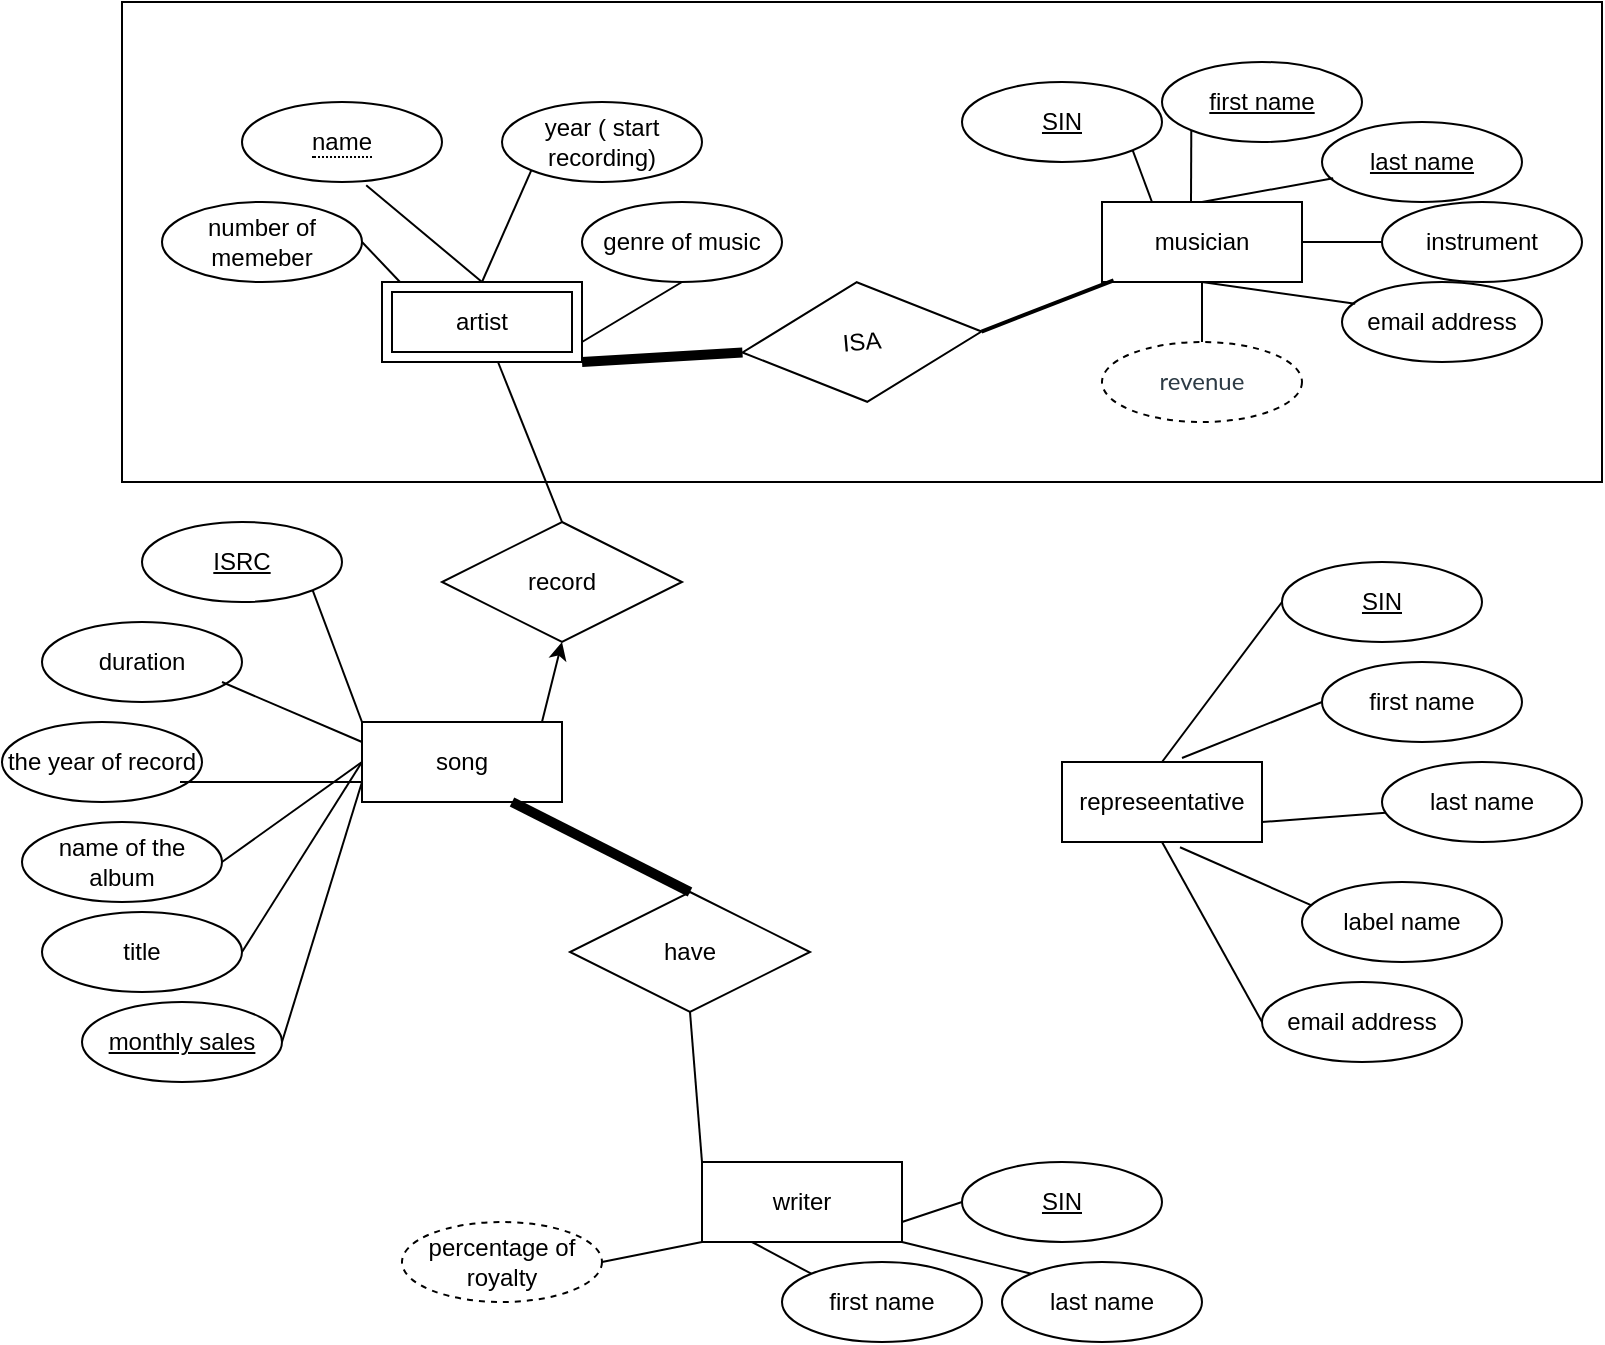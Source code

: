 <mxfile version="13.7.7" type="github">
  <diagram id="9Fat0kqAcrcc--f_UTKk" name="Page-1">
    <mxGraphModel dx="1673" dy="896" grid="1" gridSize="10" guides="1" tooltips="1" connect="1" arrows="1" fold="1" page="1" pageScale="1" pageWidth="827" pageHeight="1169" math="0" shadow="0">
      <root>
        <mxCell id="0" />
        <mxCell id="1" parent="0" />
        <mxCell id="MCb7gNTajN006iMk4Vwa-53" value="" style="rounded=0;whiteSpace=wrap;html=1;fillColor=none;" vertex="1" parent="1">
          <mxGeometry x="70" y="90" width="740" height="240" as="geometry" />
        </mxCell>
        <mxCell id="fPIb7x8nyOzm0vNO1Mxm-2" value="song" style="whiteSpace=wrap;html=1;align=center;" parent="1" vertex="1">
          <mxGeometry x="190" y="450" width="100" height="40" as="geometry" />
        </mxCell>
        <mxCell id="fPIb7x8nyOzm0vNO1Mxm-3" value="musician" style="whiteSpace=wrap;html=1;align=center;" parent="1" vertex="1">
          <mxGeometry x="560" y="190" width="100" height="40" as="geometry" />
        </mxCell>
        <mxCell id="fPIb7x8nyOzm0vNO1Mxm-6" value="year ( start recording)" style="ellipse;whiteSpace=wrap;html=1;align=center;" parent="1" vertex="1">
          <mxGeometry x="260" y="140" width="100" height="40" as="geometry" />
        </mxCell>
        <mxCell id="fPIb7x8nyOzm0vNO1Mxm-7" value="number of memeber" style="ellipse;whiteSpace=wrap;html=1;align=center;" parent="1" vertex="1">
          <mxGeometry x="90" y="190" width="100" height="40" as="geometry" />
        </mxCell>
        <mxCell id="fPIb7x8nyOzm0vNO1Mxm-8" value="genre of music" style="ellipse;whiteSpace=wrap;html=1;align=center;" parent="1" vertex="1">
          <mxGeometry x="300" y="190" width="100" height="40" as="geometry" />
        </mxCell>
        <mxCell id="fPIb7x8nyOzm0vNO1Mxm-12" value="SIN" style="ellipse;whiteSpace=wrap;html=1;align=center;fontStyle=4;" parent="1" vertex="1">
          <mxGeometry x="490" y="130" width="100" height="40" as="geometry" />
        </mxCell>
        <mxCell id="fPIb7x8nyOzm0vNO1Mxm-13" value="first name" style="ellipse;whiteSpace=wrap;html=1;align=center;fontStyle=4;" parent="1" vertex="1">
          <mxGeometry x="590" y="120" width="100" height="40" as="geometry" />
        </mxCell>
        <mxCell id="fPIb7x8nyOzm0vNO1Mxm-14" value="last name" style="ellipse;whiteSpace=wrap;html=1;align=center;fontStyle=4;" parent="1" vertex="1">
          <mxGeometry x="670" y="150" width="100" height="40" as="geometry" />
        </mxCell>
        <mxCell id="fPIb7x8nyOzm0vNO1Mxm-15" value="instrument" style="ellipse;whiteSpace=wrap;html=1;align=center;" parent="1" vertex="1">
          <mxGeometry x="700" y="190" width="100" height="40" as="geometry" />
        </mxCell>
        <mxCell id="fPIb7x8nyOzm0vNO1Mxm-16" value="email address" style="ellipse;whiteSpace=wrap;html=1;align=center;" parent="1" vertex="1">
          <mxGeometry x="680" y="230" width="100" height="40" as="geometry" />
        </mxCell>
        <mxCell id="fPIb7x8nyOzm0vNO1Mxm-17" value="title" style="ellipse;whiteSpace=wrap;html=1;align=center;" parent="1" vertex="1">
          <mxGeometry x="30" y="545" width="100" height="40" as="geometry" />
        </mxCell>
        <mxCell id="fPIb7x8nyOzm0vNO1Mxm-18" value="ISRC" style="ellipse;whiteSpace=wrap;html=1;align=center;fontStyle=4;" parent="1" vertex="1">
          <mxGeometry x="80" y="350" width="100" height="40" as="geometry" />
        </mxCell>
        <mxCell id="fPIb7x8nyOzm0vNO1Mxm-20" value="duration" style="ellipse;whiteSpace=wrap;html=1;align=center;" parent="1" vertex="1">
          <mxGeometry x="30" y="400" width="100" height="40" as="geometry" />
        </mxCell>
        <mxCell id="fPIb7x8nyOzm0vNO1Mxm-22" value="the year of record" style="ellipse;whiteSpace=wrap;html=1;align=center;" parent="1" vertex="1">
          <mxGeometry x="10" y="450" width="100" height="40" as="geometry" />
        </mxCell>
        <mxCell id="fPIb7x8nyOzm0vNO1Mxm-23" value="name of the album" style="ellipse;whiteSpace=wrap;html=1;align=center;" parent="1" vertex="1">
          <mxGeometry x="20" y="500" width="100" height="40" as="geometry" />
        </mxCell>
        <mxCell id="fPIb7x8nyOzm0vNO1Mxm-24" value="monthly sales" style="ellipse;whiteSpace=wrap;html=1;align=center;fontStyle=4;" parent="1" vertex="1">
          <mxGeometry x="50" y="590" width="100" height="40" as="geometry" />
        </mxCell>
        <mxCell id="fPIb7x8nyOzm0vNO1Mxm-25" value="represeentative" style="whiteSpace=wrap;html=1;align=center;" parent="1" vertex="1">
          <mxGeometry x="540" y="470" width="100" height="40" as="geometry" />
        </mxCell>
        <mxCell id="fPIb7x8nyOzm0vNO1Mxm-26" value="SIN" style="ellipse;whiteSpace=wrap;html=1;align=center;fontStyle=4;" parent="1" vertex="1">
          <mxGeometry x="650" y="370" width="100" height="40" as="geometry" />
        </mxCell>
        <mxCell id="fPIb7x8nyOzm0vNO1Mxm-29" value="first name" style="ellipse;whiteSpace=wrap;html=1;align=center;" parent="1" vertex="1">
          <mxGeometry x="670" y="420" width="100" height="40" as="geometry" />
        </mxCell>
        <mxCell id="fPIb7x8nyOzm0vNO1Mxm-31" value="last name" style="ellipse;whiteSpace=wrap;html=1;align=center;" parent="1" vertex="1">
          <mxGeometry x="700" y="470" width="100" height="40" as="geometry" />
        </mxCell>
        <mxCell id="fPIb7x8nyOzm0vNO1Mxm-32" value="label name" style="ellipse;whiteSpace=wrap;html=1;align=center;" parent="1" vertex="1">
          <mxGeometry x="660" y="530" width="100" height="40" as="geometry" />
        </mxCell>
        <mxCell id="fPIb7x8nyOzm0vNO1Mxm-33" value="email address" style="ellipse;whiteSpace=wrap;html=1;align=center;" parent="1" vertex="1">
          <mxGeometry x="640" y="580" width="100" height="40" as="geometry" />
        </mxCell>
        <mxCell id="fPIb7x8nyOzm0vNO1Mxm-34" value="writer" style="whiteSpace=wrap;html=1;align=center;" parent="1" vertex="1">
          <mxGeometry x="360" y="670" width="100" height="40" as="geometry" />
        </mxCell>
        <mxCell id="fPIb7x8nyOzm0vNO1Mxm-35" value="SIN" style="ellipse;whiteSpace=wrap;html=1;align=center;fontStyle=4;" parent="1" vertex="1">
          <mxGeometry x="490" y="670" width="100" height="40" as="geometry" />
        </mxCell>
        <mxCell id="fPIb7x8nyOzm0vNO1Mxm-36" value="first name" style="ellipse;whiteSpace=wrap;html=1;align=center;" parent="1" vertex="1">
          <mxGeometry x="400" y="720" width="100" height="40" as="geometry" />
        </mxCell>
        <mxCell id="fPIb7x8nyOzm0vNO1Mxm-37" value="last name" style="ellipse;whiteSpace=wrap;html=1;align=center;" parent="1" vertex="1">
          <mxGeometry x="510" y="720" width="100" height="40" as="geometry" />
        </mxCell>
        <mxCell id="MCb7gNTajN006iMk4Vwa-2" style="edgeStyle=orthogonalEdgeStyle;rounded=0;orthogonalLoop=1;jettySize=auto;html=1;exitX=0.5;exitY=1;exitDx=0;exitDy=0;" edge="1" parent="1" source="fPIb7x8nyOzm0vNO1Mxm-22" target="fPIb7x8nyOzm0vNO1Mxm-22">
          <mxGeometry relative="1" as="geometry" />
        </mxCell>
        <mxCell id="MCb7gNTajN006iMk4Vwa-9" value="" style="endArrow=none;html=1;rounded=0;entryX=0;entryY=0.5;entryDx=0;entryDy=0;exitX=0.5;exitY=0;exitDx=0;exitDy=0;" edge="1" parent="1" source="fPIb7x8nyOzm0vNO1Mxm-25" target="fPIb7x8nyOzm0vNO1Mxm-26">
          <mxGeometry relative="1" as="geometry">
            <mxPoint x="330" y="390" as="sourcePoint" />
            <mxPoint x="490" y="390" as="targetPoint" />
          </mxGeometry>
        </mxCell>
        <mxCell id="MCb7gNTajN006iMk4Vwa-10" value="" style="endArrow=none;html=1;rounded=0;entryX=0;entryY=0.5;entryDx=0;entryDy=0;exitX=0.6;exitY=-0.05;exitDx=0;exitDy=0;exitPerimeter=0;" edge="1" parent="1" source="fPIb7x8nyOzm0vNO1Mxm-25" target="fPIb7x8nyOzm0vNO1Mxm-29">
          <mxGeometry relative="1" as="geometry">
            <mxPoint x="460" y="400" as="sourcePoint" />
            <mxPoint x="620" y="400" as="targetPoint" />
          </mxGeometry>
        </mxCell>
        <mxCell id="MCb7gNTajN006iMk4Vwa-12" value="" style="endArrow=none;html=1;rounded=0;exitX=1;exitY=0.75;exitDx=0;exitDy=0;entryX=0.018;entryY=0.634;entryDx=0;entryDy=0;entryPerimeter=0;" edge="1" parent="1" source="fPIb7x8nyOzm0vNO1Mxm-25" target="fPIb7x8nyOzm0vNO1Mxm-31">
          <mxGeometry relative="1" as="geometry">
            <mxPoint x="640" y="490" as="sourcePoint" />
            <mxPoint x="700" y="490" as="targetPoint" />
          </mxGeometry>
        </mxCell>
        <mxCell id="MCb7gNTajN006iMk4Vwa-13" value="" style="endArrow=none;html=1;rounded=0;exitX=0.5;exitY=0;exitDx=0;exitDy=0;entryX=0.056;entryY=0.703;entryDx=0;entryDy=0;entryPerimeter=0;" edge="1" parent="1" source="fPIb7x8nyOzm0vNO1Mxm-3" target="fPIb7x8nyOzm0vNO1Mxm-14">
          <mxGeometry relative="1" as="geometry">
            <mxPoint x="510" y="179" as="sourcePoint" />
            <mxPoint x="670" y="179" as="targetPoint" />
          </mxGeometry>
        </mxCell>
        <mxCell id="MCb7gNTajN006iMk4Vwa-14" value="" style="endArrow=none;html=1;rounded=0;exitX=0.5;exitY=1;exitDx=0;exitDy=0;entryX=0.066;entryY=0.272;entryDx=0;entryDy=0;entryPerimeter=0;" edge="1" parent="1" source="fPIb7x8nyOzm0vNO1Mxm-3" target="fPIb7x8nyOzm0vNO1Mxm-16">
          <mxGeometry relative="1" as="geometry">
            <mxPoint x="520" y="249.5" as="sourcePoint" />
            <mxPoint x="680" y="249.5" as="targetPoint" />
          </mxGeometry>
        </mxCell>
        <mxCell id="MCb7gNTajN006iMk4Vwa-15" value="" style="endArrow=none;html=1;rounded=0;exitX=0.045;exitY=0.29;exitDx=0;exitDy=0;exitPerimeter=0;entryX=0.59;entryY=1.066;entryDx=0;entryDy=0;entryPerimeter=0;" edge="1" parent="1" source="fPIb7x8nyOzm0vNO1Mxm-32" target="fPIb7x8nyOzm0vNO1Mxm-25">
          <mxGeometry relative="1" as="geometry">
            <mxPoint x="661" y="550" as="sourcePoint" />
            <mxPoint x="591" y="510" as="targetPoint" />
          </mxGeometry>
        </mxCell>
        <mxCell id="MCb7gNTajN006iMk4Vwa-16" value="" style="endArrow=none;html=1;rounded=0;entryX=0.5;entryY=1;entryDx=0;entryDy=0;exitX=0;exitY=0.5;exitDx=0;exitDy=0;" edge="1" parent="1" source="fPIb7x8nyOzm0vNO1Mxm-33" target="fPIb7x8nyOzm0vNO1Mxm-25">
          <mxGeometry relative="1" as="geometry">
            <mxPoint x="630" y="590" as="sourcePoint" />
            <mxPoint x="790" y="590" as="targetPoint" />
          </mxGeometry>
        </mxCell>
        <mxCell id="MCb7gNTajN006iMk4Vwa-17" value="" style="endArrow=none;html=1;rounded=0;entryX=0;entryY=0.5;entryDx=0;entryDy=0;exitX=1;exitY=0.5;exitDx=0;exitDy=0;" edge="1" parent="1" source="fPIb7x8nyOzm0vNO1Mxm-3" target="fPIb7x8nyOzm0vNO1Mxm-15">
          <mxGeometry relative="1" as="geometry">
            <mxPoint x="660" y="200" as="sourcePoint" />
            <mxPoint x="820" y="200" as="targetPoint" />
          </mxGeometry>
        </mxCell>
        <mxCell id="MCb7gNTajN006iMk4Vwa-18" value="" style="endArrow=none;html=1;rounded=0;exitX=0;exitY=1;exitDx=0;exitDy=0;entryX=0.445;entryY=0.014;entryDx=0;entryDy=0;entryPerimeter=0;" edge="1" parent="1" source="fPIb7x8nyOzm0vNO1Mxm-13" target="fPIb7x8nyOzm0vNO1Mxm-3">
          <mxGeometry relative="1" as="geometry">
            <mxPoint x="640" y="160" as="sourcePoint" />
            <mxPoint x="610" y="190" as="targetPoint" />
          </mxGeometry>
        </mxCell>
        <mxCell id="MCb7gNTajN006iMk4Vwa-19" value="" style="endArrow=none;html=1;rounded=0;entryX=0.25;entryY=0;entryDx=0;entryDy=0;exitX=1;exitY=1;exitDx=0;exitDy=0;" edge="1" parent="1" source="fPIb7x8nyOzm0vNO1Mxm-12" target="fPIb7x8nyOzm0vNO1Mxm-3">
          <mxGeometry relative="1" as="geometry">
            <mxPoint x="550" y="170" as="sourcePoint" />
            <mxPoint x="710" y="170" as="targetPoint" />
          </mxGeometry>
        </mxCell>
        <mxCell id="MCb7gNTajN006iMk4Vwa-20" value="" style="endArrow=none;html=1;rounded=0;entryX=0.09;entryY=0;entryDx=0;entryDy=0;entryPerimeter=0;exitX=1;exitY=0.5;exitDx=0;exitDy=0;" edge="1" parent="1" source="fPIb7x8nyOzm0vNO1Mxm-7" target="MCb7gNTajN006iMk4Vwa-40">
          <mxGeometry relative="1" as="geometry">
            <mxPoint x="180" y="220" as="sourcePoint" />
            <mxPoint x="209" y="230" as="targetPoint" />
          </mxGeometry>
        </mxCell>
        <mxCell id="MCb7gNTajN006iMk4Vwa-21" value="" style="endArrow=none;html=1;rounded=0;entryX=0.5;entryY=0;entryDx=0;entryDy=0;exitX=0.621;exitY=1.04;exitDx=0;exitDy=0;exitPerimeter=0;" edge="1" parent="1" source="MCb7gNTajN006iMk4Vwa-41" target="MCb7gNTajN006iMk4Vwa-40">
          <mxGeometry relative="1" as="geometry">
            <mxPoint x="192.37" y="184.075" as="sourcePoint" />
            <mxPoint x="234" y="240" as="targetPoint" />
          </mxGeometry>
        </mxCell>
        <mxCell id="MCb7gNTajN006iMk4Vwa-22" value="" style="endArrow=none;html=1;rounded=0;entryX=0.5;entryY=0;entryDx=0;entryDy=0;exitX=0;exitY=1;exitDx=0;exitDy=0;" edge="1" parent="1" source="fPIb7x8nyOzm0vNO1Mxm-6" target="MCb7gNTajN006iMk4Vwa-40">
          <mxGeometry relative="1" as="geometry">
            <mxPoint x="300" y="180" as="sourcePoint" />
            <mxPoint x="261" y="230" as="targetPoint" />
          </mxGeometry>
        </mxCell>
        <mxCell id="MCb7gNTajN006iMk4Vwa-23" value="" style="endArrow=none;html=1;rounded=0;entryX=0.5;entryY=1;entryDx=0;entryDy=0;exitX=1;exitY=0.75;exitDx=0;exitDy=0;" edge="1" parent="1" source="MCb7gNTajN006iMk4Vwa-40" target="fPIb7x8nyOzm0vNO1Mxm-8">
          <mxGeometry relative="1" as="geometry">
            <mxPoint x="300" y="240.323" as="sourcePoint" />
            <mxPoint x="460" y="250" as="targetPoint" />
          </mxGeometry>
        </mxCell>
        <mxCell id="MCb7gNTajN006iMk4Vwa-24" value="" style="endArrow=none;html=1;rounded=0;entryX=0;entryY=0;entryDx=0;entryDy=0;exitX=1;exitY=1;exitDx=0;exitDy=0;" edge="1" parent="1" source="fPIb7x8nyOzm0vNO1Mxm-18" target="fPIb7x8nyOzm0vNO1Mxm-2">
          <mxGeometry relative="1" as="geometry">
            <mxPoint x="160" y="380" as="sourcePoint" />
            <mxPoint x="190" y="460" as="targetPoint" />
          </mxGeometry>
        </mxCell>
        <mxCell id="MCb7gNTajN006iMk4Vwa-25" value="" style="endArrow=none;html=1;rounded=0;entryX=0;entryY=0.25;entryDx=0;entryDy=0;" edge="1" parent="1" target="fPIb7x8nyOzm0vNO1Mxm-2">
          <mxGeometry relative="1" as="geometry">
            <mxPoint x="120" y="430" as="sourcePoint" />
            <mxPoint x="280" y="430" as="targetPoint" />
          </mxGeometry>
        </mxCell>
        <mxCell id="MCb7gNTajN006iMk4Vwa-30" value="" style="endArrow=none;html=1;rounded=0;entryX=0;entryY=0.75;entryDx=0;entryDy=0;" edge="1" parent="1" target="fPIb7x8nyOzm0vNO1Mxm-2">
          <mxGeometry relative="1" as="geometry">
            <mxPoint x="99" y="480" as="sourcePoint" />
            <mxPoint x="179" y="490" as="targetPoint" />
          </mxGeometry>
        </mxCell>
        <mxCell id="MCb7gNTajN006iMk4Vwa-32" value="" style="endArrow=none;html=1;rounded=0;exitX=1;exitY=0.5;exitDx=0;exitDy=0;entryX=0;entryY=0.5;entryDx=0;entryDy=0;" edge="1" parent="1" source="fPIb7x8nyOzm0vNO1Mxm-23" target="fPIb7x8nyOzm0vNO1Mxm-2">
          <mxGeometry relative="1" as="geometry">
            <mxPoint x="160" y="390" as="sourcePoint" />
            <mxPoint x="320" y="390" as="targetPoint" />
          </mxGeometry>
        </mxCell>
        <mxCell id="MCb7gNTajN006iMk4Vwa-33" value="" style="endArrow=none;html=1;rounded=0;exitX=1;exitY=0.5;exitDx=0;exitDy=0;entryX=0;entryY=0.5;entryDx=0;entryDy=0;" edge="1" parent="1" source="fPIb7x8nyOzm0vNO1Mxm-17" target="fPIb7x8nyOzm0vNO1Mxm-2">
          <mxGeometry relative="1" as="geometry">
            <mxPoint x="160" y="390" as="sourcePoint" />
            <mxPoint x="320" y="390" as="targetPoint" />
          </mxGeometry>
        </mxCell>
        <mxCell id="MCb7gNTajN006iMk4Vwa-34" value="" style="endArrow=none;html=1;rounded=0;exitX=1;exitY=0.5;exitDx=0;exitDy=0;entryX=0;entryY=0.75;entryDx=0;entryDy=0;" edge="1" parent="1" source="fPIb7x8nyOzm0vNO1Mxm-24" target="fPIb7x8nyOzm0vNO1Mxm-2">
          <mxGeometry relative="1" as="geometry">
            <mxPoint x="160" y="390" as="sourcePoint" />
            <mxPoint x="180" y="490" as="targetPoint" />
          </mxGeometry>
        </mxCell>
        <mxCell id="MCb7gNTajN006iMk4Vwa-35" value="" style="endArrow=none;html=1;rounded=0;exitX=1;exitY=0.5;exitDx=0;exitDy=0;entryX=0;entryY=1;entryDx=0;entryDy=0;" edge="1" parent="1" source="MCb7gNTajN006iMk4Vwa-44" target="fPIb7x8nyOzm0vNO1Mxm-34">
          <mxGeometry relative="1" as="geometry">
            <mxPoint x="310" y="710" as="sourcePoint" />
            <mxPoint x="320" y="390" as="targetPoint" />
          </mxGeometry>
        </mxCell>
        <mxCell id="MCb7gNTajN006iMk4Vwa-36" value="" style="endArrow=none;html=1;rounded=0;exitX=0;exitY=0;exitDx=0;exitDy=0;entryX=0.25;entryY=1;entryDx=0;entryDy=0;" edge="1" parent="1" source="fPIb7x8nyOzm0vNO1Mxm-36" target="fPIb7x8nyOzm0vNO1Mxm-34">
          <mxGeometry relative="1" as="geometry">
            <mxPoint x="160" y="390" as="sourcePoint" />
            <mxPoint x="320" y="390" as="targetPoint" />
          </mxGeometry>
        </mxCell>
        <mxCell id="MCb7gNTajN006iMk4Vwa-37" value="" style="endArrow=none;html=1;rounded=0;entryX=0;entryY=0.5;entryDx=0;entryDy=0;exitX=1;exitY=0.75;exitDx=0;exitDy=0;" edge="1" parent="1" source="fPIb7x8nyOzm0vNO1Mxm-34" target="fPIb7x8nyOzm0vNO1Mxm-35">
          <mxGeometry relative="1" as="geometry">
            <mxPoint x="160" y="390" as="sourcePoint" />
            <mxPoint x="320" y="390" as="targetPoint" />
          </mxGeometry>
        </mxCell>
        <mxCell id="MCb7gNTajN006iMk4Vwa-39" value="" style="endArrow=none;html=1;rounded=0;entryX=0;entryY=0;entryDx=0;entryDy=0;exitX=1;exitY=1;exitDx=0;exitDy=0;" edge="1" parent="1" source="fPIb7x8nyOzm0vNO1Mxm-34" target="fPIb7x8nyOzm0vNO1Mxm-37">
          <mxGeometry relative="1" as="geometry">
            <mxPoint x="160" y="390" as="sourcePoint" />
            <mxPoint x="320" y="390" as="targetPoint" />
          </mxGeometry>
        </mxCell>
        <mxCell id="MCb7gNTajN006iMk4Vwa-40" value="artist" style="shape=ext;margin=3;double=1;whiteSpace=wrap;html=1;align=center;" vertex="1" parent="1">
          <mxGeometry x="200" y="230" width="100" height="40" as="geometry" />
        </mxCell>
        <mxCell id="MCb7gNTajN006iMk4Vwa-41" value="&lt;span style=&quot;border-bottom: 1px dotted&quot;&gt;name&lt;br&gt;&lt;/span&gt;" style="ellipse;whiteSpace=wrap;html=1;align=center;" vertex="1" parent="1">
          <mxGeometry x="130" y="140" width="100" height="40" as="geometry" />
        </mxCell>
        <mxCell id="MCb7gNTajN006iMk4Vwa-42" value="&lt;span style=&quot;color: rgb(45 , 59 , 69) ; font-family: &amp;#34;lato extended&amp;#34; , &amp;#34;lato&amp;#34; , &amp;#34;helvetica neue&amp;#34; , &amp;#34;helvetica&amp;#34; , &amp;#34;arial&amp;#34; , sans-serif ; background-color: rgb(255 , 255 , 255)&quot;&gt;revenue&lt;/span&gt;" style="ellipse;whiteSpace=wrap;html=1;align=center;dashed=1;" vertex="1" parent="1">
          <mxGeometry x="560" y="260" width="100" height="40" as="geometry" />
        </mxCell>
        <mxCell id="MCb7gNTajN006iMk4Vwa-43" value="" style="endArrow=none;html=1;rounded=0;entryX=0.5;entryY=0;entryDx=0;entryDy=0;exitX=0.5;exitY=1;exitDx=0;exitDy=0;" edge="1" parent="1" source="fPIb7x8nyOzm0vNO1Mxm-3" target="MCb7gNTajN006iMk4Vwa-42">
          <mxGeometry relative="1" as="geometry">
            <mxPoint x="470" y="250" as="sourcePoint" />
            <mxPoint x="630" y="250" as="targetPoint" />
          </mxGeometry>
        </mxCell>
        <mxCell id="MCb7gNTajN006iMk4Vwa-44" value="percentage of royalty" style="ellipse;whiteSpace=wrap;html=1;align=center;dashed=1;" vertex="1" parent="1">
          <mxGeometry x="210" y="700" width="100" height="40" as="geometry" />
        </mxCell>
        <mxCell id="MCb7gNTajN006iMk4Vwa-45" value="have" style="shape=rhombus;perimeter=rhombusPerimeter;whiteSpace=wrap;html=1;align=center;" vertex="1" parent="1">
          <mxGeometry x="294" y="535" width="120" height="60" as="geometry" />
        </mxCell>
        <mxCell id="MCb7gNTajN006iMk4Vwa-47" value="" style="endArrow=none;html=1;entryX=0;entryY=0;entryDx=0;entryDy=0;exitX=0.5;exitY=1;exitDx=0;exitDy=0;" edge="1" parent="1" source="MCb7gNTajN006iMk4Vwa-45" target="fPIb7x8nyOzm0vNO1Mxm-34">
          <mxGeometry width="50" height="50" relative="1" as="geometry">
            <mxPoint x="330" y="530" as="sourcePoint" />
            <mxPoint x="380" y="480" as="targetPoint" />
          </mxGeometry>
        </mxCell>
        <mxCell id="MCb7gNTajN006iMk4Vwa-48" value="" style="endArrow=none;html=1;entryX=0.75;entryY=1;entryDx=0;entryDy=0;exitX=0.5;exitY=0;exitDx=0;exitDy=0;strokeWidth=5;" edge="1" parent="1" source="MCb7gNTajN006iMk4Vwa-45" target="fPIb7x8nyOzm0vNO1Mxm-2">
          <mxGeometry width="50" height="50" relative="1" as="geometry">
            <mxPoint x="280" y="530" as="sourcePoint" />
            <mxPoint x="330" y="480" as="targetPoint" />
          </mxGeometry>
        </mxCell>
        <mxCell id="MCb7gNTajN006iMk4Vwa-49" value="ISA" style="shape=rhombus;perimeter=rhombusPerimeter;whiteSpace=wrap;html=1;align=center;rotation=-5;rounded=0;sketch=0;shadow=0;" vertex="1" parent="1">
          <mxGeometry x="380" y="230" width="120" height="60" as="geometry" />
        </mxCell>
        <mxCell id="MCb7gNTajN006iMk4Vwa-50" value="" style="endArrow=none;html=1;strokeWidth=5;entryX=0;entryY=0.5;entryDx=0;entryDy=0;exitX=1;exitY=1;exitDx=0;exitDy=0;" edge="1" parent="1" source="MCb7gNTajN006iMk4Vwa-40" target="MCb7gNTajN006iMk4Vwa-49">
          <mxGeometry width="50" height="50" relative="1" as="geometry">
            <mxPoint x="300" y="310" as="sourcePoint" />
            <mxPoint x="350" y="260" as="targetPoint" />
          </mxGeometry>
        </mxCell>
        <mxCell id="MCb7gNTajN006iMk4Vwa-51" value="" style="endArrow=none;html=1;strokeWidth=2;entryX=0.058;entryY=0.979;entryDx=0;entryDy=0;entryPerimeter=0;exitX=1;exitY=0.5;exitDx=0;exitDy=0;" edge="1" parent="1" source="MCb7gNTajN006iMk4Vwa-49" target="fPIb7x8nyOzm0vNO1Mxm-3">
          <mxGeometry width="50" height="50" relative="1" as="geometry">
            <mxPoint x="500" y="270" as="sourcePoint" />
            <mxPoint x="550" y="220" as="targetPoint" />
          </mxGeometry>
        </mxCell>
        <mxCell id="MCb7gNTajN006iMk4Vwa-54" value="record" style="shape=rhombus;perimeter=rhombusPerimeter;whiteSpace=wrap;html=1;align=center;fillColor=none;" vertex="1" parent="1">
          <mxGeometry x="230" y="350" width="120" height="60" as="geometry" />
        </mxCell>
        <mxCell id="MCb7gNTajN006iMk4Vwa-55" value="" style="endArrow=classic;html=1;strokeWidth=1;entryX=0.5;entryY=1;entryDx=0;entryDy=0;" edge="1" parent="1" target="MCb7gNTajN006iMk4Vwa-54">
          <mxGeometry width="50" height="50" relative="1" as="geometry">
            <mxPoint x="280" y="450" as="sourcePoint" />
            <mxPoint x="330" y="400" as="targetPoint" />
          </mxGeometry>
        </mxCell>
        <mxCell id="MCb7gNTajN006iMk4Vwa-57" value="" style="endArrow=none;html=1;strokeWidth=1;entryX=0.5;entryY=0;entryDx=0;entryDy=0;" edge="1" parent="1" source="MCb7gNTajN006iMk4Vwa-40" target="MCb7gNTajN006iMk4Vwa-54">
          <mxGeometry width="50" height="50" relative="1" as="geometry">
            <mxPoint x="250" y="320" as="sourcePoint" />
            <mxPoint x="250" y="340.711" as="targetPoint" />
          </mxGeometry>
        </mxCell>
      </root>
    </mxGraphModel>
  </diagram>
</mxfile>
